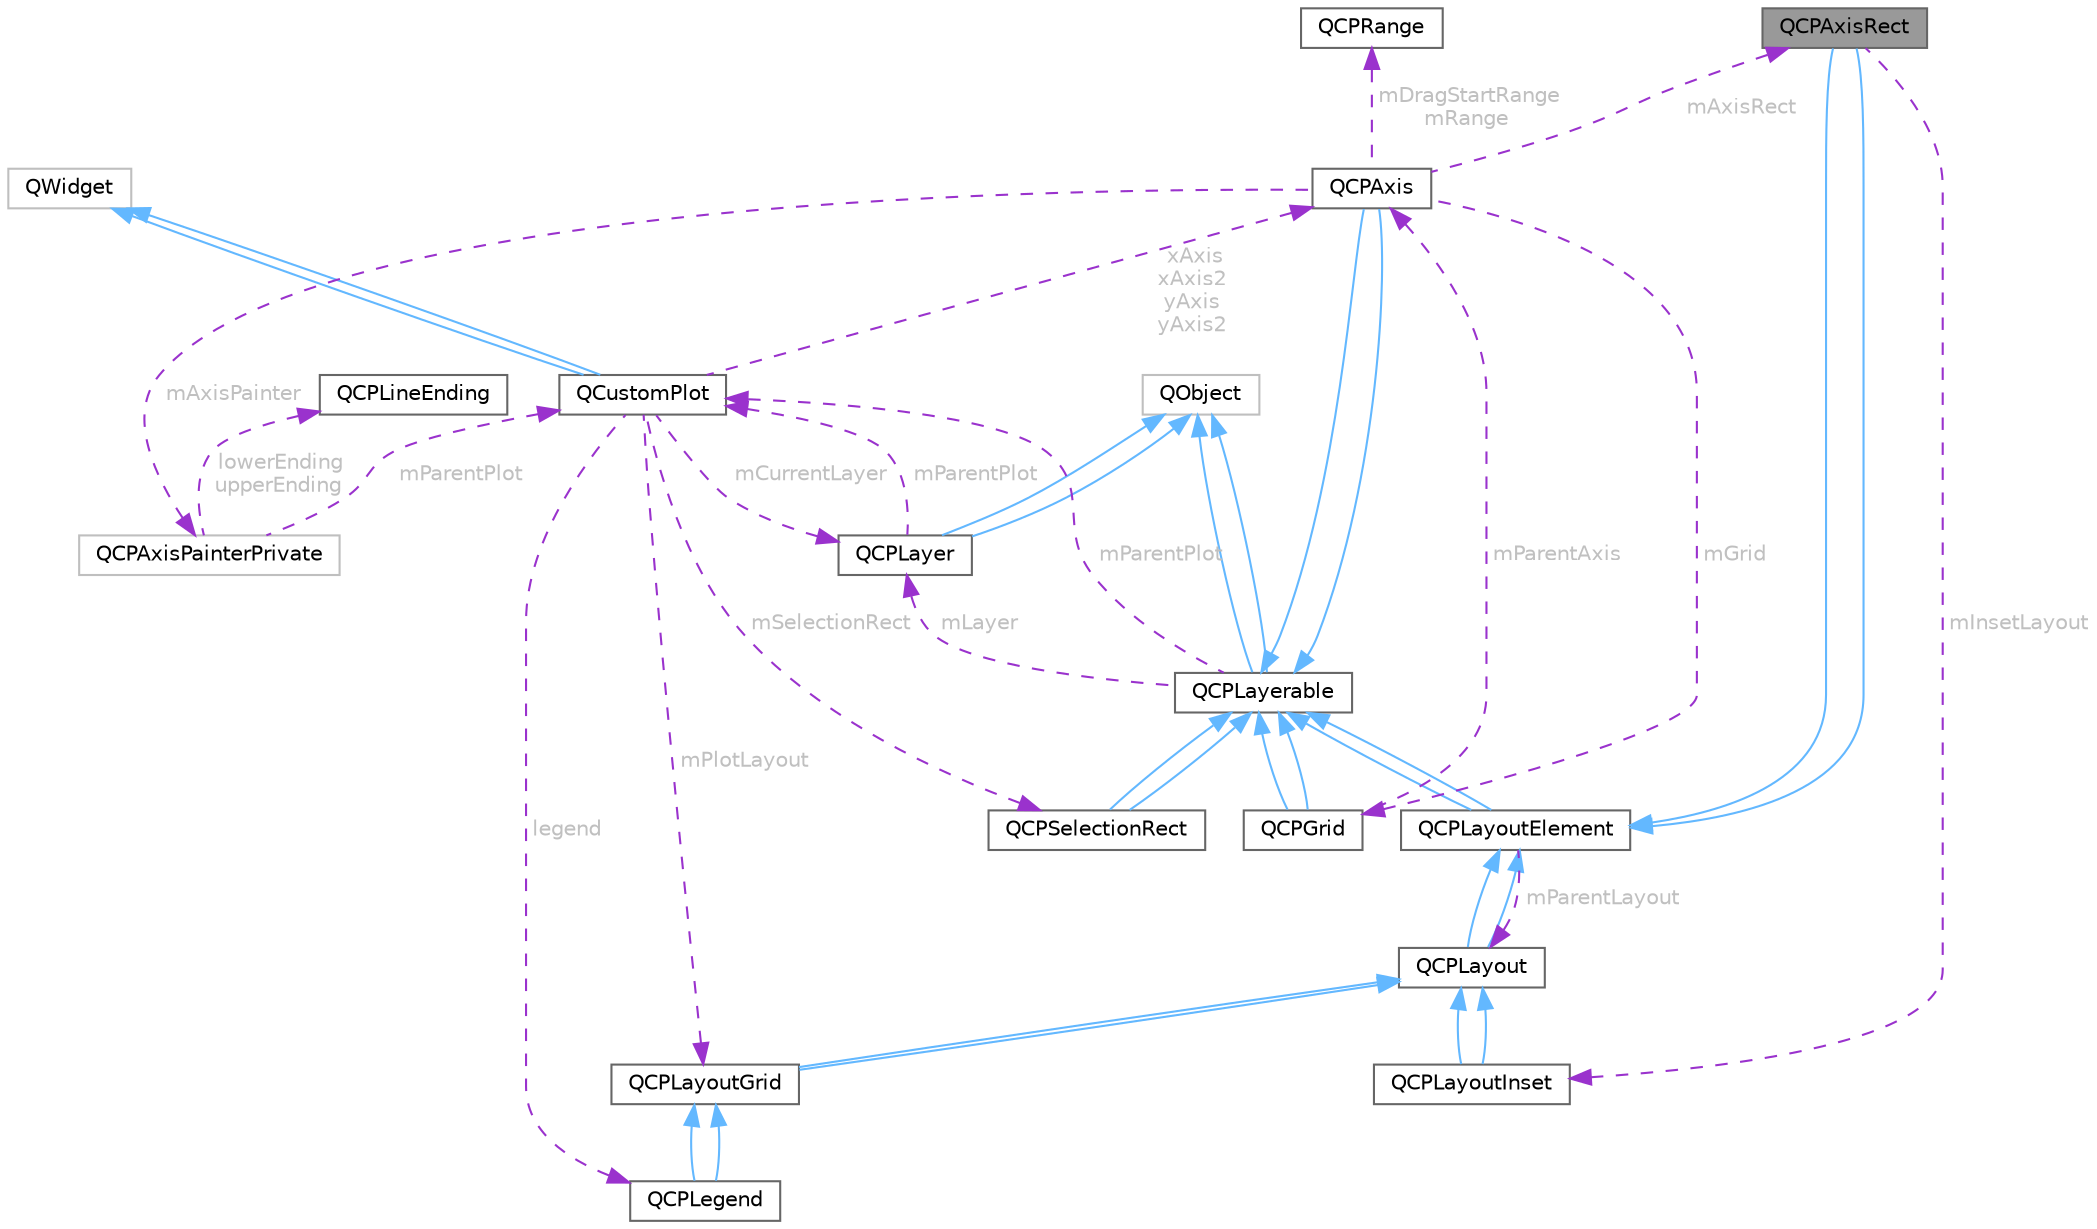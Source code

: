digraph "QCPAxisRect"
{
 // LATEX_PDF_SIZE
  bgcolor="transparent";
  edge [fontname=Helvetica,fontsize=10,labelfontname=Helvetica,labelfontsize=10];
  node [fontname=Helvetica,fontsize=10,shape=box,height=0.2,width=0.4];
  Node1 [id="Node000001",label="QCPAxisRect",height=0.2,width=0.4,color="gray40", fillcolor="grey60", style="filled", fontcolor="black",tooltip="Holds multiple axes and arranges them in a rectangular shape."];
  Node2 -> Node1 [id="edge1_Node000001_Node000002",dir="back",color="steelblue1",style="solid",tooltip=" "];
  Node2 [id="Node000002",label="QCPLayoutElement",height=0.2,width=0.4,color="gray40", fillcolor="white", style="filled",URL="$class_q_c_p_layout_element.html",tooltip="The abstract base class for all objects that form the layout system."];
  Node3 -> Node2 [id="edge2_Node000002_Node000003",dir="back",color="steelblue1",style="solid",tooltip=" "];
  Node3 [id="Node000003",label="QCPLayerable",height=0.2,width=0.4,color="gray40", fillcolor="white", style="filled",URL="$class_q_c_p_layerable.html",tooltip="Base class for all drawable objects."];
  Node4 -> Node3 [id="edge3_Node000003_Node000004",dir="back",color="steelblue1",style="solid",tooltip=" "];
  Node4 [id="Node000004",label="QObject",height=0.2,width=0.4,color="grey75", fillcolor="white", style="filled",tooltip=" "];
  Node4 -> Node3 [id="edge4_Node000003_Node000004",dir="back",color="steelblue1",style="solid",tooltip=" "];
  Node5 -> Node3 [id="edge5_Node000003_Node000005",dir="back",color="darkorchid3",style="dashed",tooltip=" ",label=" mParentPlot",fontcolor="grey" ];
  Node5 [id="Node000005",label="QCustomPlot",height=0.2,width=0.4,color="gray40", fillcolor="white", style="filled",URL="$class_q_custom_plot.html",tooltip="The central class of the library. This is the QWidget which displays the plot and interacts with the ..."];
  Node6 -> Node5 [id="edge6_Node000005_Node000006",dir="back",color="steelblue1",style="solid",tooltip=" "];
  Node6 [id="Node000006",label="QWidget",height=0.2,width=0.4,color="grey75", fillcolor="white", style="filled",tooltip=" "];
  Node6 -> Node5 [id="edge7_Node000005_Node000006",dir="back",color="steelblue1",style="solid",tooltip=" "];
  Node7 -> Node5 [id="edge8_Node000005_Node000007",dir="back",color="darkorchid3",style="dashed",tooltip=" ",label=" xAxis\nxAxis2\nyAxis\nyAxis2",fontcolor="grey" ];
  Node7 [id="Node000007",label="QCPAxis",height=0.2,width=0.4,color="gray40", fillcolor="white", style="filled",URL="$class_q_c_p_axis.html",tooltip="Manages a single axis inside a QCustomPlot."];
  Node3 -> Node7 [id="edge9_Node000007_Node000003",dir="back",color="steelblue1",style="solid",tooltip=" "];
  Node3 -> Node7 [id="edge10_Node000007_Node000003",dir="back",color="steelblue1",style="solid",tooltip=" "];
  Node1 -> Node7 [id="edge11_Node000007_Node000001",dir="back",color="darkorchid3",style="dashed",tooltip=" ",label=" mAxisRect",fontcolor="grey" ];
  Node8 -> Node7 [id="edge12_Node000007_Node000008",dir="back",color="darkorchid3",style="dashed",tooltip=" ",label=" mDragStartRange\nmRange",fontcolor="grey" ];
  Node8 [id="Node000008",label="QCPRange",height=0.2,width=0.4,color="gray40", fillcolor="white", style="filled",URL="$class_q_c_p_range.html",tooltip="Represents the range an axis is encompassing."];
  Node9 -> Node7 [id="edge13_Node000007_Node000009",dir="back",color="darkorchid3",style="dashed",tooltip=" ",label=" mGrid",fontcolor="grey" ];
  Node9 [id="Node000009",label="QCPGrid",height=0.2,width=0.4,color="gray40", fillcolor="white", style="filled",URL="$class_q_c_p_grid.html",tooltip="Responsible for drawing the grid of a QCPAxis."];
  Node3 -> Node9 [id="edge14_Node000009_Node000003",dir="back",color="steelblue1",style="solid",tooltip=" "];
  Node3 -> Node9 [id="edge15_Node000009_Node000003",dir="back",color="steelblue1",style="solid",tooltip=" "];
  Node7 -> Node9 [id="edge16_Node000009_Node000007",dir="back",color="darkorchid3",style="dashed",tooltip=" ",label=" mParentAxis",fontcolor="grey" ];
  Node10 -> Node7 [id="edge17_Node000007_Node000010",dir="back",color="darkorchid3",style="dashed",tooltip=" ",label=" mAxisPainter",fontcolor="grey" ];
  Node10 [id="Node000010",label="QCPAxisPainterPrivate",height=0.2,width=0.4,color="grey75", fillcolor="white", style="filled",URL="$class_q_c_p_axis_painter_private.html",tooltip=" "];
  Node11 -> Node10 [id="edge18_Node000010_Node000011",dir="back",color="darkorchid3",style="dashed",tooltip=" ",label=" lowerEnding\nupperEnding",fontcolor="grey" ];
  Node11 [id="Node000011",label="QCPLineEnding",height=0.2,width=0.4,color="gray40", fillcolor="white", style="filled",URL="$class_q_c_p_line_ending.html",tooltip="Handles the different ending decorations for line-like items."];
  Node5 -> Node10 [id="edge19_Node000010_Node000005",dir="back",color="darkorchid3",style="dashed",tooltip=" ",label=" mParentPlot",fontcolor="grey" ];
  Node12 -> Node5 [id="edge20_Node000005_Node000012",dir="back",color="darkorchid3",style="dashed",tooltip=" ",label=" legend",fontcolor="grey" ];
  Node12 [id="Node000012",label="QCPLegend",height=0.2,width=0.4,color="gray40", fillcolor="white", style="filled",URL="$class_q_c_p_legend.html",tooltip="Manages a legend inside a QCustomPlot."];
  Node13 -> Node12 [id="edge21_Node000012_Node000013",dir="back",color="steelblue1",style="solid",tooltip=" "];
  Node13 [id="Node000013",label="QCPLayoutGrid",height=0.2,width=0.4,color="gray40", fillcolor="white", style="filled",URL="$class_q_c_p_layout_grid.html",tooltip="A layout that arranges child elements in a grid."];
  Node14 -> Node13 [id="edge22_Node000013_Node000014",dir="back",color="steelblue1",style="solid",tooltip=" "];
  Node14 [id="Node000014",label="QCPLayout",height=0.2,width=0.4,color="gray40", fillcolor="white", style="filled",URL="$class_q_c_p_layout.html",tooltip="The abstract base class for layouts."];
  Node2 -> Node14 [id="edge23_Node000014_Node000002",dir="back",color="steelblue1",style="solid",tooltip=" "];
  Node2 -> Node14 [id="edge24_Node000014_Node000002",dir="back",color="steelblue1",style="solid",tooltip=" "];
  Node14 -> Node13 [id="edge25_Node000013_Node000014",dir="back",color="steelblue1",style="solid",tooltip=" "];
  Node13 -> Node12 [id="edge26_Node000012_Node000013",dir="back",color="steelblue1",style="solid",tooltip=" "];
  Node13 -> Node5 [id="edge27_Node000005_Node000013",dir="back",color="darkorchid3",style="dashed",tooltip=" ",label=" mPlotLayout",fontcolor="grey" ];
  Node15 -> Node5 [id="edge28_Node000005_Node000015",dir="back",color="darkorchid3",style="dashed",tooltip=" ",label=" mCurrentLayer",fontcolor="grey" ];
  Node15 [id="Node000015",label="QCPLayer",height=0.2,width=0.4,color="gray40", fillcolor="white", style="filled",URL="$class_q_c_p_layer.html",tooltip="A layer that may contain objects, to control the rendering order."];
  Node4 -> Node15 [id="edge29_Node000015_Node000004",dir="back",color="steelblue1",style="solid",tooltip=" "];
  Node4 -> Node15 [id="edge30_Node000015_Node000004",dir="back",color="steelblue1",style="solid",tooltip=" "];
  Node5 -> Node15 [id="edge31_Node000015_Node000005",dir="back",color="darkorchid3",style="dashed",tooltip=" ",label=" mParentPlot",fontcolor="grey" ];
  Node16 -> Node5 [id="edge32_Node000005_Node000016",dir="back",color="darkorchid3",style="dashed",tooltip=" ",label=" mSelectionRect",fontcolor="grey" ];
  Node16 [id="Node000016",label="QCPSelectionRect",height=0.2,width=0.4,color="gray40", fillcolor="white", style="filled",URL="$class_q_c_p_selection_rect.html",tooltip="Provides rect/rubber-band data selection and range zoom interaction."];
  Node3 -> Node16 [id="edge33_Node000016_Node000003",dir="back",color="steelblue1",style="solid",tooltip=" "];
  Node3 -> Node16 [id="edge34_Node000016_Node000003",dir="back",color="steelblue1",style="solid",tooltip=" "];
  Node15 -> Node3 [id="edge35_Node000003_Node000015",dir="back",color="darkorchid3",style="dashed",tooltip=" ",label=" mLayer",fontcolor="grey" ];
  Node3 -> Node2 [id="edge36_Node000002_Node000003",dir="back",color="steelblue1",style="solid",tooltip=" "];
  Node14 -> Node2 [id="edge37_Node000002_Node000014",dir="back",color="darkorchid3",style="dashed",tooltip=" ",label=" mParentLayout",fontcolor="grey" ];
  Node2 -> Node1 [id="edge38_Node000001_Node000002",dir="back",color="steelblue1",style="solid",tooltip=" "];
  Node17 -> Node1 [id="edge39_Node000001_Node000017",dir="back",color="darkorchid3",style="dashed",tooltip=" ",label=" mInsetLayout",fontcolor="grey" ];
  Node17 [id="Node000017",label="QCPLayoutInset",height=0.2,width=0.4,color="gray40", fillcolor="white", style="filled",URL="$class_q_c_p_layout_inset.html",tooltip="A layout that places child elements aligned to the border or arbitrarily positioned."];
  Node14 -> Node17 [id="edge40_Node000017_Node000014",dir="back",color="steelblue1",style="solid",tooltip=" "];
  Node14 -> Node17 [id="edge41_Node000017_Node000014",dir="back",color="steelblue1",style="solid",tooltip=" "];
}
